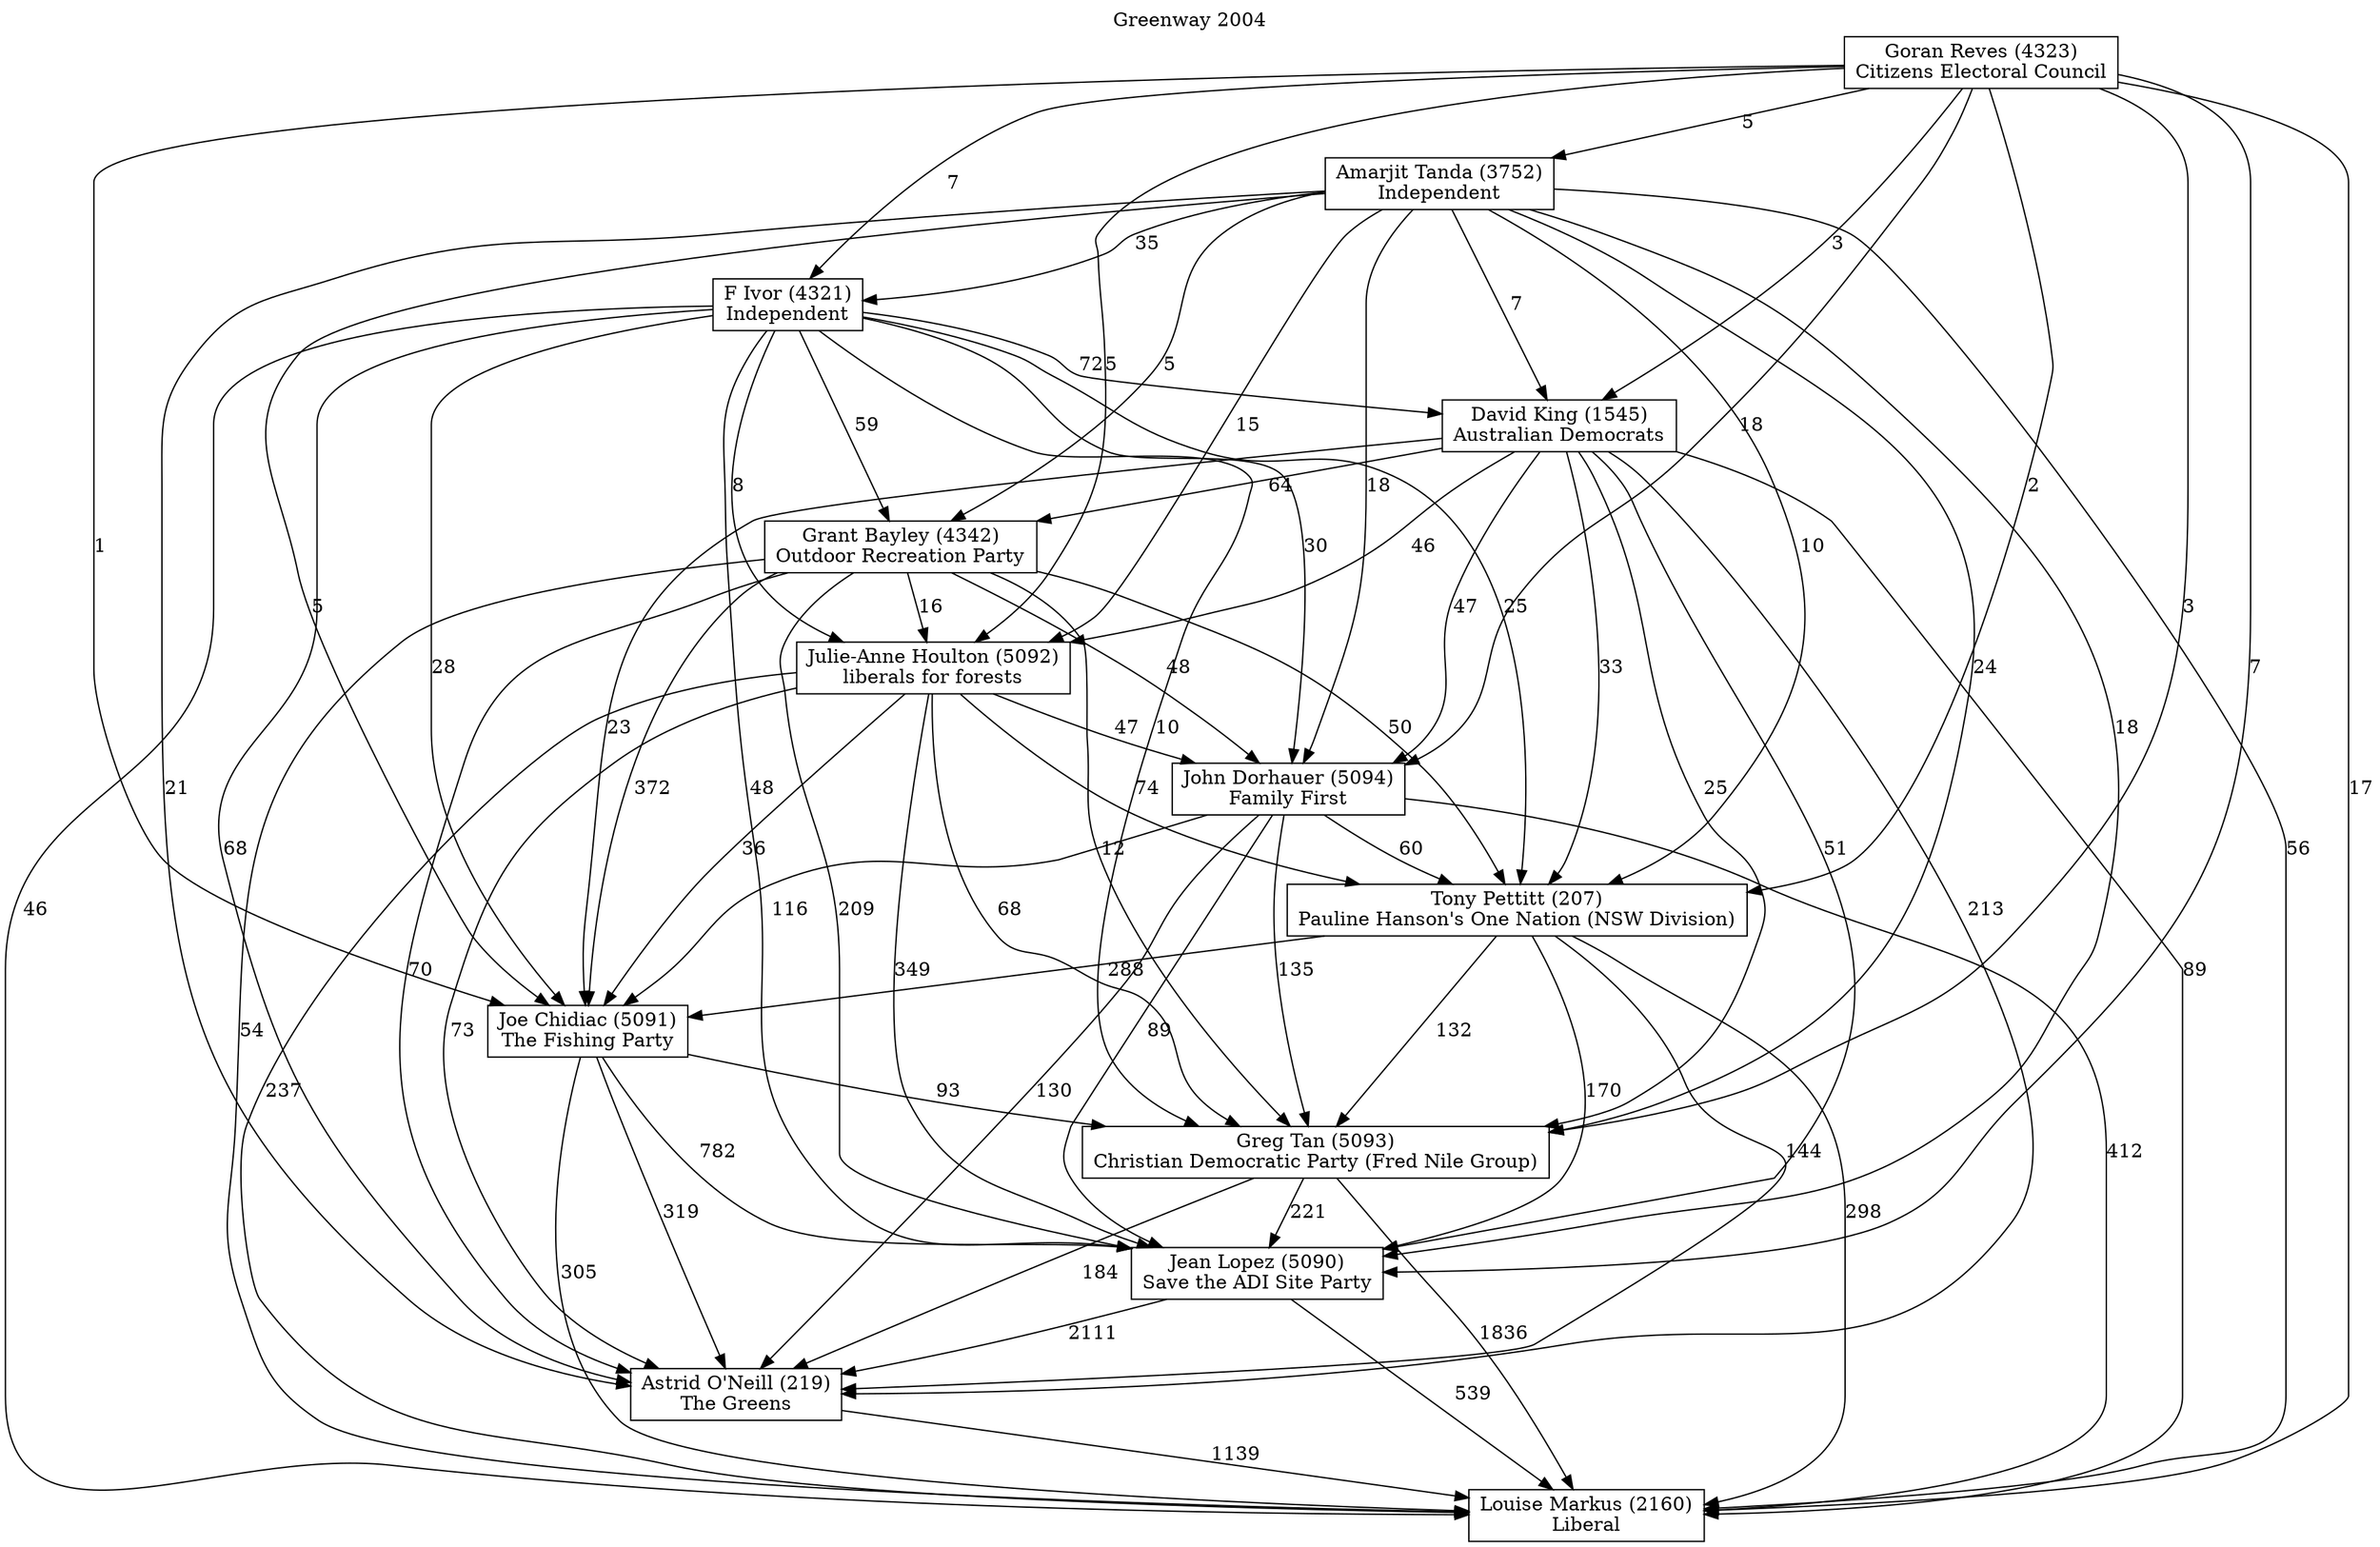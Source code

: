 // House preference flow
digraph "Louise Markus (2160)_Greenway_2004" {
	graph [label="Greenway 2004" labelloc=t mclimit=10]
	node [shape=box]
	"Louise Markus (2160)" [label="Louise Markus (2160)
Liberal"]
	"Astrid O'Neill (219)" [label="Astrid O'Neill (219)
The Greens"]
	"Jean Lopez (5090)" [label="Jean Lopez (5090)
Save the ADI Site Party"]
	"Greg Tan (5093)" [label="Greg Tan (5093)
Christian Democratic Party (Fred Nile Group)"]
	"Joe Chidiac (5091)" [label="Joe Chidiac (5091)
The Fishing Party"]
	"Tony Pettitt (207)" [label="Tony Pettitt (207)
Pauline Hanson's One Nation (NSW Division)"]
	"John Dorhauer (5094)" [label="John Dorhauer (5094)
Family First"]
	"Julie-Anne Houlton (5092)" [label="Julie-Anne Houlton (5092)
liberals for forests"]
	"Grant Bayley (4342)" [label="Grant Bayley (4342)
Outdoor Recreation Party"]
	"David King (1545)" [label="David King (1545)
Australian Democrats"]
	"F Ivor (4321)" [label="F Ivor (4321)
Independent"]
	"Amarjit Tanda (3752)" [label="Amarjit Tanda (3752)
Independent"]
	"Goran Reves (4323)" [label="Goran Reves (4323)
Citizens Electoral Council"]
	"Astrid O'Neill (219)" -> "Louise Markus (2160)" [label=1139]
	"Jean Lopez (5090)" -> "Astrid O'Neill (219)" [label=2111]
	"Greg Tan (5093)" -> "Jean Lopez (5090)" [label=221]
	"Joe Chidiac (5091)" -> "Greg Tan (5093)" [label=93]
	"Tony Pettitt (207)" -> "Joe Chidiac (5091)" [label=288]
	"John Dorhauer (5094)" -> "Tony Pettitt (207)" [label=60]
	"Julie-Anne Houlton (5092)" -> "John Dorhauer (5094)" [label=47]
	"Grant Bayley (4342)" -> "Julie-Anne Houlton (5092)" [label=16]
	"David King (1545)" -> "Grant Bayley (4342)" [label=64]
	"F Ivor (4321)" -> "David King (1545)" [label=72]
	"Amarjit Tanda (3752)" -> "F Ivor (4321)" [label=35]
	"Goran Reves (4323)" -> "Amarjit Tanda (3752)" [label=5]
	"Jean Lopez (5090)" -> "Louise Markus (2160)" [label=539]
	"Greg Tan (5093)" -> "Louise Markus (2160)" [label=1836]
	"Joe Chidiac (5091)" -> "Louise Markus (2160)" [label=305]
	"Tony Pettitt (207)" -> "Louise Markus (2160)" [label=298]
	"John Dorhauer (5094)" -> "Louise Markus (2160)" [label=412]
	"Julie-Anne Houlton (5092)" -> "Louise Markus (2160)" [label=237]
	"Grant Bayley (4342)" -> "Louise Markus (2160)" [label=54]
	"David King (1545)" -> "Louise Markus (2160)" [label=89]
	"F Ivor (4321)" -> "Louise Markus (2160)" [label=46]
	"Amarjit Tanda (3752)" -> "Louise Markus (2160)" [label=56]
	"Goran Reves (4323)" -> "Louise Markus (2160)" [label=17]
	"Goran Reves (4323)" -> "F Ivor (4321)" [label=7]
	"Amarjit Tanda (3752)" -> "David King (1545)" [label=7]
	"Goran Reves (4323)" -> "David King (1545)" [label=3]
	"F Ivor (4321)" -> "Grant Bayley (4342)" [label=59]
	"Amarjit Tanda (3752)" -> "Grant Bayley (4342)" [label=5]
	"David King (1545)" -> "Julie-Anne Houlton (5092)" [label=46]
	"F Ivor (4321)" -> "Julie-Anne Houlton (5092)" [label=8]
	"Amarjit Tanda (3752)" -> "Julie-Anne Houlton (5092)" [label=15]
	"Goran Reves (4323)" -> "Julie-Anne Houlton (5092)" [label=5]
	"Grant Bayley (4342)" -> "John Dorhauer (5094)" [label=48]
	"David King (1545)" -> "John Dorhauer (5094)" [label=47]
	"F Ivor (4321)" -> "John Dorhauer (5094)" [label=30]
	"Amarjit Tanda (3752)" -> "John Dorhauer (5094)" [label=18]
	"Goran Reves (4323)" -> "John Dorhauer (5094)" [label=18]
	"Julie-Anne Houlton (5092)" -> "Tony Pettitt (207)" [label=74]
	"Grant Bayley (4342)" -> "Tony Pettitt (207)" [label=50]
	"David King (1545)" -> "Tony Pettitt (207)" [label=33]
	"F Ivor (4321)" -> "Tony Pettitt (207)" [label=25]
	"Amarjit Tanda (3752)" -> "Tony Pettitt (207)" [label=10]
	"Goran Reves (4323)" -> "Tony Pettitt (207)" [label=2]
	"John Dorhauer (5094)" -> "Joe Chidiac (5091)" [label=116]
	"Julie-Anne Houlton (5092)" -> "Joe Chidiac (5091)" [label=36]
	"Grant Bayley (4342)" -> "Joe Chidiac (5091)" [label=372]
	"David King (1545)" -> "Joe Chidiac (5091)" [label=23]
	"F Ivor (4321)" -> "Joe Chidiac (5091)" [label=28]
	"Amarjit Tanda (3752)" -> "Joe Chidiac (5091)" [label=5]
	"Goran Reves (4323)" -> "Joe Chidiac (5091)" [label=1]
	"Tony Pettitt (207)" -> "Greg Tan (5093)" [label=132]
	"John Dorhauer (5094)" -> "Greg Tan (5093)" [label=135]
	"Julie-Anne Houlton (5092)" -> "Greg Tan (5093)" [label=68]
	"Grant Bayley (4342)" -> "Greg Tan (5093)" [label=12]
	"David King (1545)" -> "Greg Tan (5093)" [label=25]
	"F Ivor (4321)" -> "Greg Tan (5093)" [label=10]
	"Amarjit Tanda (3752)" -> "Greg Tan (5093)" [label=24]
	"Goran Reves (4323)" -> "Greg Tan (5093)" [label=3]
	"Joe Chidiac (5091)" -> "Jean Lopez (5090)" [label=782]
	"Tony Pettitt (207)" -> "Jean Lopez (5090)" [label=170]
	"John Dorhauer (5094)" -> "Jean Lopez (5090)" [label=89]
	"Julie-Anne Houlton (5092)" -> "Jean Lopez (5090)" [label=349]
	"Grant Bayley (4342)" -> "Jean Lopez (5090)" [label=209]
	"David King (1545)" -> "Jean Lopez (5090)" [label=51]
	"F Ivor (4321)" -> "Jean Lopez (5090)" [label=48]
	"Amarjit Tanda (3752)" -> "Jean Lopez (5090)" [label=18]
	"Goran Reves (4323)" -> "Jean Lopez (5090)" [label=7]
	"Greg Tan (5093)" -> "Astrid O'Neill (219)" [label=184]
	"Joe Chidiac (5091)" -> "Astrid O'Neill (219)" [label=319]
	"Tony Pettitt (207)" -> "Astrid O'Neill (219)" [label=144]
	"John Dorhauer (5094)" -> "Astrid O'Neill (219)" [label=130]
	"Julie-Anne Houlton (5092)" -> "Astrid O'Neill (219)" [label=73]
	"Grant Bayley (4342)" -> "Astrid O'Neill (219)" [label=70]
	"David King (1545)" -> "Astrid O'Neill (219)" [label=213]
	"F Ivor (4321)" -> "Astrid O'Neill (219)" [label=68]
	"Amarjit Tanda (3752)" -> "Astrid O'Neill (219)" [label=21]
}
